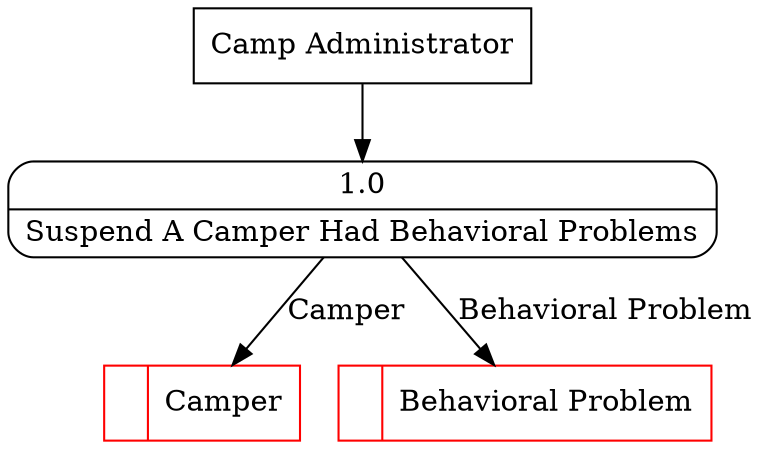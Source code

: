digraph dfd2{ 
node[shape=record]
200 [label="<f0>  |<f1> Camper " color=red];
201 [label="<f0>  |<f1> Behavioral Problem " color=red];
202 [label="Camp Administrator" shape=box];
203 [label="{<f0> 1.0|<f1> Suspend A Camper Had Behavioral Problems }" shape=Mrecord];
202 -> 203
203 -> 200 [label="Camper"]
203 -> 201 [label="Behavioral Problem"]
}